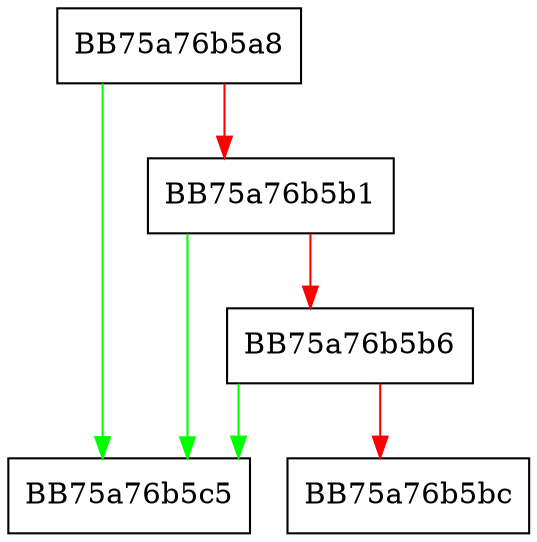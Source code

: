 digraph HasLifeCycleContext {
  node [shape="box"];
  graph [splines=ortho];
  BB75a76b5a8 -> BB75a76b5c5 [color="green"];
  BB75a76b5a8 -> BB75a76b5b1 [color="red"];
  BB75a76b5b1 -> BB75a76b5c5 [color="green"];
  BB75a76b5b1 -> BB75a76b5b6 [color="red"];
  BB75a76b5b6 -> BB75a76b5c5 [color="green"];
  BB75a76b5b6 -> BB75a76b5bc [color="red"];
}